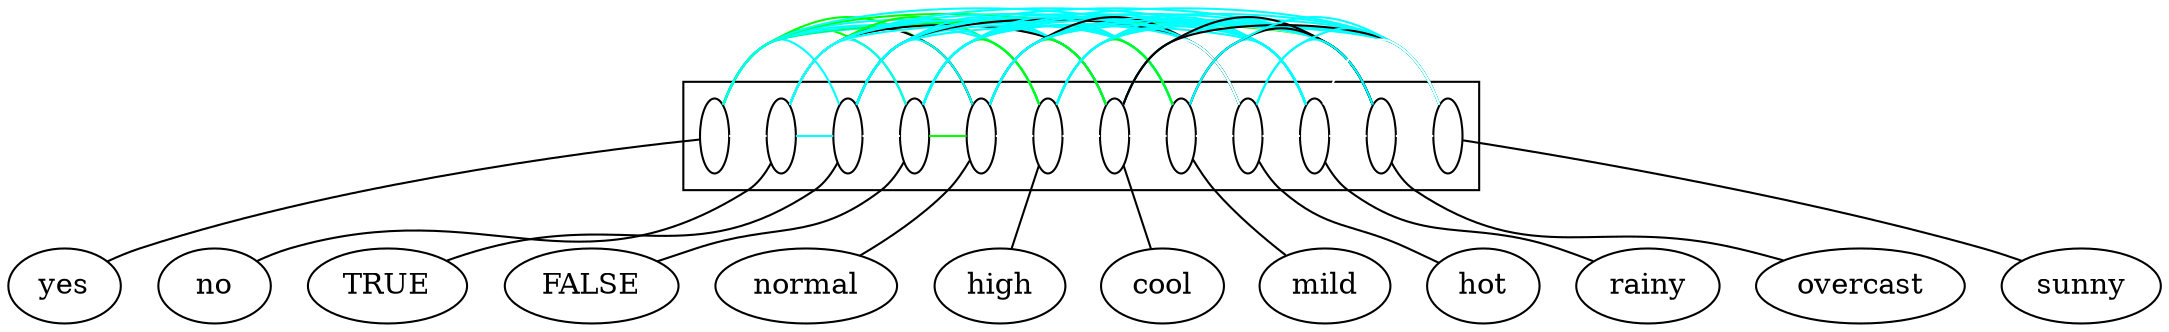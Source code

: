 digraph G {
compound=True;
yes;
no;
TRUE;
FALSE;
normal;
high;
cool;
mild;
hot;
rainy;
overcast;
sunny;
subgraph cluster_nosunnymildTRUEyeshighhotnormalFALSEcoolovercastrainy {
s_yes [label=" ", fillcolor=white, fixedsize=True, width=0.2];
s_no [label=" ", fillcolor=white, fixedsize=True, width=0.2];
s_TRUE [label=" ", fillcolor=white, fixedsize=True, width=0.2];
s_FALSE [label=" ", fillcolor=white, fixedsize=True, width=0.2];
s_normal [label=" ", fillcolor=white, fixedsize=True, width=0.2];
s_high [label=" ", fillcolor=white, fixedsize=True, width=0.2];
s_cool [label=" ", fillcolor=white, fixedsize=True, width=0.2];
s_mild [label=" ", fillcolor=white, fixedsize=True, width=0.2];
s_hot [label=" ", fillcolor=white, fixedsize=True, width=0.2];
s_rainy [label=" ", fillcolor=white, fixedsize=True, width=0.2];
s_overcast [label=" ", fillcolor=white, fixedsize=True, width=0.2];
s_sunny [label=" ", fillcolor=white, fixedsize=True, width=0.2];
subgraph  {
rank=same;
s_yes -> s_no  [arrowhead=none, color=white];
s_yes -> s_TRUE  [arrowhead=none, color=cyan];
s_yes -> s_FALSE  [arrowhead=none, color=green];
s_yes -> s_normal  [arrowhead=none, color=green];
s_yes -> s_high  [arrowhead=none, color=cyan];
s_yes -> s_cool  [arrowhead=none, color=cyan];
s_yes -> s_mild  [arrowhead=none, color=green];
s_yes -> s_hot  [arrowhead=none, color=cyan];
s_yes -> s_rainy  [arrowhead=none, color=cyan];
s_yes -> s_overcast  [arrowhead=none, color=green];
s_yes -> s_sunny  [arrowhead=none, color=cyan];
s_no -> s_TRUE  [arrowhead=none, color=cyan];
s_no -> s_FALSE  [arrowhead=none, color=cyan];
s_no -> s_normal  [arrowhead=none, color=black];
s_no -> s_high  [arrowhead=none, color=green];
s_no -> s_cool  [arrowhead=none, color=black];
s_no -> s_mild  [arrowhead=none, color=cyan];
s_no -> s_hot  [arrowhead=none, color=cyan];
s_no -> s_rainy  [arrowhead=none, color=cyan];
s_no -> s_overcast  [arrowhead=none, color=white];
s_no -> s_sunny  [arrowhead=none, color=cyan];
s_TRUE -> s_FALSE  [arrowhead=none, color=white];
s_TRUE -> s_normal  [arrowhead=none, color=cyan];
s_TRUE -> s_high  [arrowhead=none, color=cyan];
s_TRUE -> s_cool  [arrowhead=none, color=cyan];
s_TRUE -> s_mild  [arrowhead=none, color=cyan];
s_TRUE -> s_hot  [arrowhead=none, color=black];
s_TRUE -> s_rainy  [arrowhead=none, color=cyan];
s_TRUE -> s_overcast  [arrowhead=none, color=cyan];
s_TRUE -> s_sunny  [arrowhead=none, color=cyan];
s_FALSE -> s_normal  [arrowhead=none, color=green];
s_FALSE -> s_high  [arrowhead=none, color=green];
s_FALSE -> s_cool  [arrowhead=none, color=cyan];
s_FALSE -> s_mild  [arrowhead=none, color=cyan];
s_FALSE -> s_hot  [arrowhead=none, color=cyan];
s_FALSE -> s_rainy  [arrowhead=none, color=cyan];
s_FALSE -> s_overcast  [arrowhead=none, color=cyan];
s_FALSE -> s_sunny  [arrowhead=none, color=cyan];
s_normal -> s_high  [arrowhead=none, color=white];
s_normal -> s_cool  [arrowhead=none, color=green];
s_normal -> s_mild  [arrowhead=none, color=cyan];
s_normal -> s_hot  [arrowhead=none, color=black];
s_normal -> s_rainy  [arrowhead=none, color=cyan];
s_normal -> s_overcast  [arrowhead=none, color=cyan];
s_normal -> s_sunny  [arrowhead=none, color=cyan];
s_high -> s_cool  [arrowhead=none, color=white];
s_high -> s_mild  [arrowhead=none, color=green];
s_high -> s_hot  [arrowhead=none, color=cyan];
s_high -> s_rainy  [arrowhead=none, color=cyan];
s_high -> s_overcast  [arrowhead=none, color=cyan];
s_high -> s_sunny  [arrowhead=none, color=cyan];
s_cool -> s_mild  [arrowhead=none, color=white];
s_cool -> s_hot  [arrowhead=none, color=white];
s_cool -> s_rainy  [arrowhead=none, color=cyan];
s_cool -> s_overcast  [arrowhead=none, color=black];
s_cool -> s_sunny  [arrowhead=none, color=black];
s_mild -> s_hot  [arrowhead=none, color=white];
s_mild -> s_rainy  [arrowhead=none, color=cyan];
s_mild -> s_overcast  [arrowhead=none, color=black];
s_mild -> s_sunny  [arrowhead=none, color=cyan];
s_hot -> s_rainy  [arrowhead=none, color=white];
s_hot -> s_overcast  [arrowhead=none, color=cyan];
s_hot -> s_sunny  [arrowhead=none, color=cyan];
s_rainy -> s_overcast  [arrowhead=none, color=white];
s_rainy -> s_sunny  [arrowhead=none, color=white];
s_overcast -> s_sunny  [arrowhead=none, color=white];
}

}

s_yes -> yes  [arrowhead=none];
s_no -> no  [arrowhead=none];
s_TRUE -> TRUE  [arrowhead=none];
s_FALSE -> FALSE  [arrowhead=none];
s_normal -> normal  [arrowhead=none];
s_high -> high  [arrowhead=none];
s_cool -> cool  [arrowhead=none];
s_mild -> mild  [arrowhead=none];
s_hot -> hot  [arrowhead=none];
s_rainy -> rainy  [arrowhead=none];
s_overcast -> overcast  [arrowhead=none];
s_sunny -> sunny  [arrowhead=none];
}
